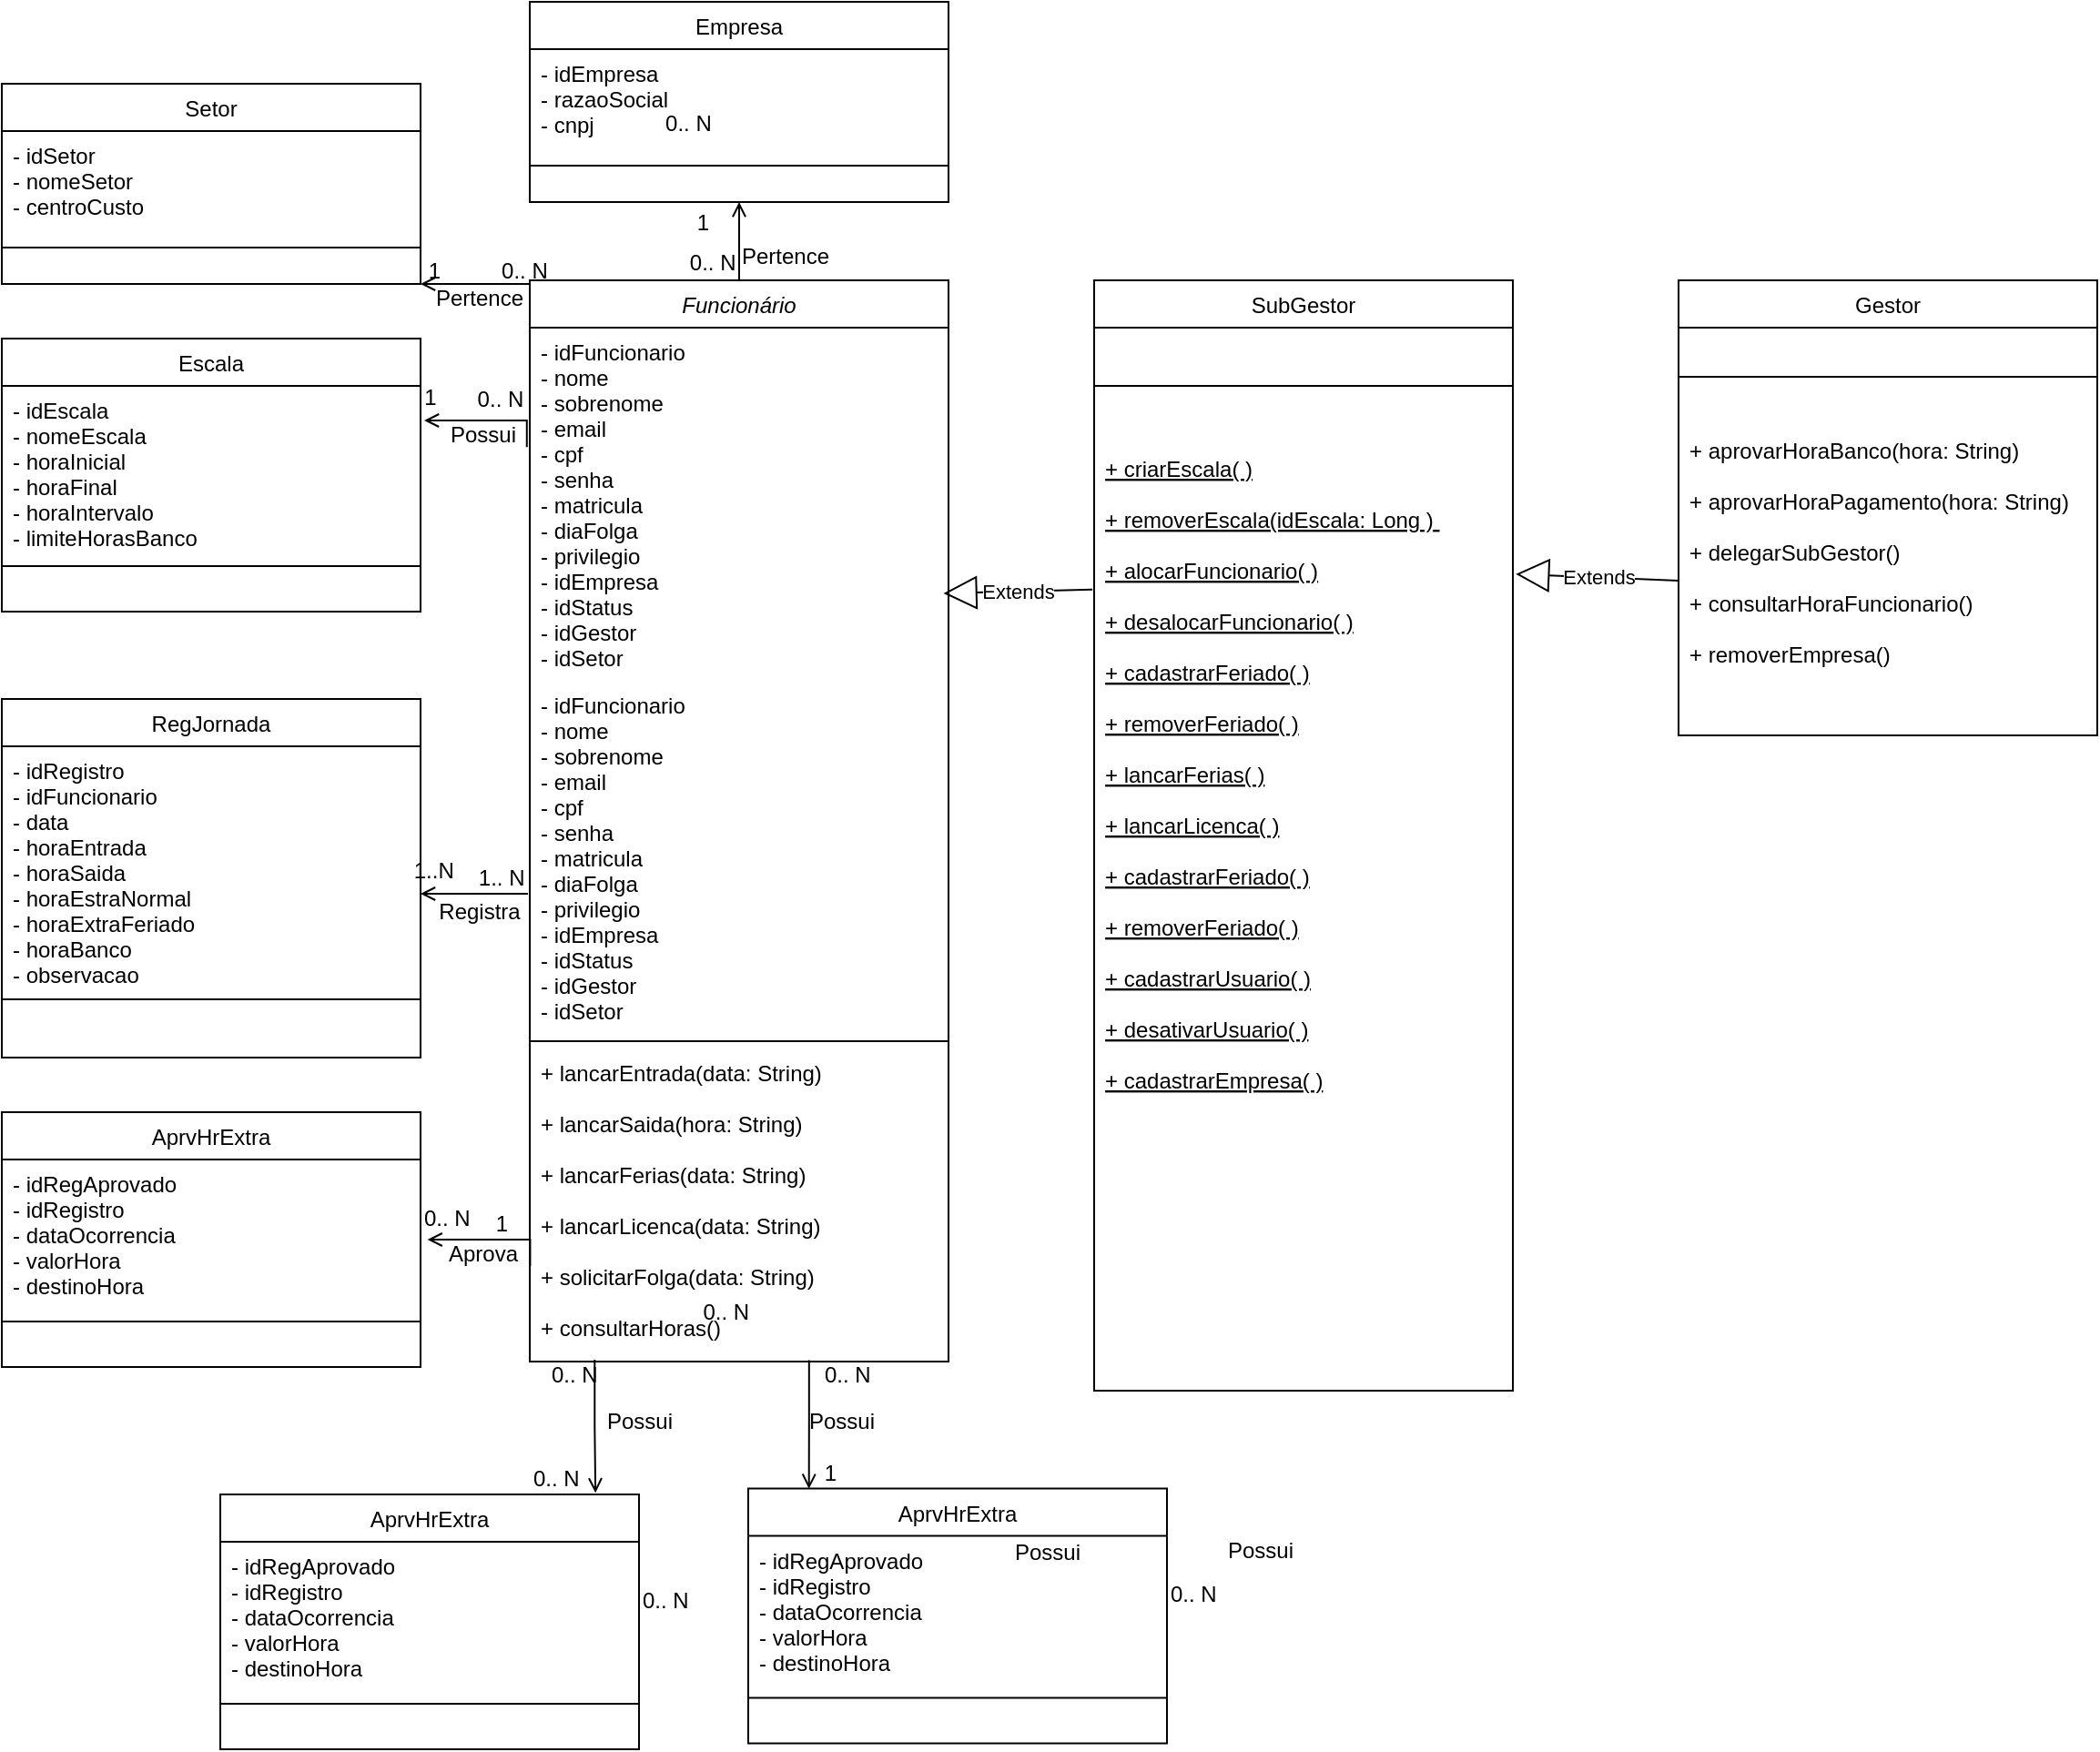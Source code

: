 <mxfile version="13.7.3" type="device"><diagram id="C5RBs43oDa-KdzZeNtuy" name="Page-1"><mxGraphModel dx="1422" dy="822" grid="0" gridSize="10" guides="1" tooltips="1" connect="1" arrows="1" fold="1" page="0" pageScale="1" pageWidth="827" pageHeight="1169" math="0" shadow="0"><root><mxCell id="WIyWlLk6GJQsqaUBKTNV-0"/><mxCell id="WIyWlLk6GJQsqaUBKTNV-1" parent="WIyWlLk6GJQsqaUBKTNV-0"/><mxCell id="zkfFHV4jXpPFQw0GAbJ--26" value="" style="endArrow=open;shadow=0;strokeWidth=1;rounded=0;endFill=1;edgeStyle=elbowEdgeStyle;elbow=vertical;entryX=0.5;entryY=1;entryDx=0;entryDy=0;exitX=0.5;exitY=0;exitDx=0;exitDy=0;" parent="WIyWlLk6GJQsqaUBKTNV-1" source="zkfFHV4jXpPFQw0GAbJ--0" target="zkfFHV4jXpPFQw0GAbJ--17" edge="1"><mxGeometry x="0.5" y="41" relative="1" as="geometry"><mxPoint x="495" y="210" as="sourcePoint"/><mxPoint x="344" y="266" as="targetPoint"/><mxPoint x="-40" y="32" as="offset"/><Array as="points"><mxPoint x="495" y="190"/><mxPoint x="394" y="266"/><mxPoint x="424" y="183"/></Array></mxGeometry></mxCell><mxCell id="zkfFHV4jXpPFQw0GAbJ--27" value="0.. N" style="resizable=0;align=left;verticalAlign=bottom;labelBackgroundColor=none;fontSize=12;" parent="zkfFHV4jXpPFQw0GAbJ--26" connectable="0" vertex="1"><mxGeometry x="-1" relative="1" as="geometry"><mxPoint x="-29.08" y="-1.03" as="offset"/></mxGeometry></mxCell><mxCell id="zkfFHV4jXpPFQw0GAbJ--28" value="1" style="resizable=0;align=right;verticalAlign=bottom;labelBackgroundColor=none;fontSize=12;" parent="zkfFHV4jXpPFQw0GAbJ--26" connectable="0" vertex="1"><mxGeometry x="1" relative="1" as="geometry"><mxPoint x="-15.0" y="19.86" as="offset"/></mxGeometry></mxCell><mxCell id="zkfFHV4jXpPFQw0GAbJ--29" value="Pertence&lt;br&gt;" style="text;html=1;resizable=0;points=[];;align=center;verticalAlign=middle;labelBackgroundColor=none;rounded=0;shadow=0;strokeWidth=1;fontSize=12;" parent="zkfFHV4jXpPFQw0GAbJ--26" vertex="1" connectable="0"><mxGeometry x="0.5" y="49" relative="1" as="geometry"><mxPoint x="74" y="19" as="offset"/></mxGeometry></mxCell><mxCell id="zkfFHV4jXpPFQw0GAbJ--0" value="Funcionário" style="swimlane;fontStyle=2;align=center;verticalAlign=top;childLayout=stackLayout;horizontal=1;startSize=26;horizontalStack=0;resizeParent=1;resizeLast=0;collapsible=1;marginBottom=0;rounded=0;shadow=0;strokeWidth=1;" parent="WIyWlLk6GJQsqaUBKTNV-1" vertex="1"><mxGeometry x="380" y="213" width="230" height="594" as="geometry"><mxRectangle x="230" y="140" width="160" height="26" as="alternateBounds"/></mxGeometry></mxCell><mxCell id="2-5WKOr7f_3vayHZ0w4X-18" value="0.. N" style="resizable=0;align=left;verticalAlign=bottom;labelBackgroundColor=none;fontSize=12;rotation=0;" parent="zkfFHV4jXpPFQw0GAbJ--0" connectable="0" vertex="1"><mxGeometry y="26" width="230" as="geometry"><mxPoint x="72.526" y="-103.619" as="offset"/></mxGeometry></mxCell><mxCell id="2-5WKOr7f_3vayHZ0w4X-16" value="- idFuncionario&#10;- nome&#10;- sobrenome&#10;- email&#10;- cpf&#10;- senha&#10;- matricula&#10;- diaFolga&#10;- privilegio&#10;- idEmpresa&#10;- idStatus&#10;- idGestor&#10;- idSetor&#10;" style="text;align=left;verticalAlign=top;spacingLeft=4;spacingRight=4;overflow=hidden;rotatable=0;points=[[0,0.5],[1,0.5]];portConstraint=eastwest;" parent="zkfFHV4jXpPFQw0GAbJ--0" vertex="1"><mxGeometry y="26" width="230" height="194" as="geometry"/></mxCell><mxCell id="zkfFHV4jXpPFQw0GAbJ--1" value="- idFuncionario&#10;- nome&#10;- sobrenome&#10;- email&#10;- cpf&#10;- senha&#10;- matricula&#10;- diaFolga&#10;- privilegio&#10;- idEmpresa&#10;- idStatus&#10;- idGestor&#10;- idSetor&#10;" style="text;align=left;verticalAlign=top;spacingLeft=4;spacingRight=4;overflow=hidden;rotatable=0;points=[[0,0.5],[1,0.5]];portConstraint=eastwest;" parent="zkfFHV4jXpPFQw0GAbJ--0" vertex="1"><mxGeometry y="220" width="230" height="194" as="geometry"/></mxCell><mxCell id="zkfFHV4jXpPFQw0GAbJ--4" value="" style="line;html=1;strokeWidth=1;align=left;verticalAlign=middle;spacingTop=-1;spacingLeft=3;spacingRight=3;rotatable=0;labelPosition=right;points=[];portConstraint=eastwest;" parent="zkfFHV4jXpPFQw0GAbJ--0" vertex="1"><mxGeometry y="414" width="230" height="8" as="geometry"/></mxCell><mxCell id="YddT41KF9alLqwYgBNXJ-0" value="+ lancarEntrada(data: String)&#10;&#10;+ lancarSaida(hora: String)&#10;&#10;+ lancarFerias(data: String)&#10;&#10;+ lancarLicenca(data: String)&#10;&#10;+ solicitarFolga(data: String)&#10;&#10;+ consultarHoras()" style="text;align=left;verticalAlign=top;spacingLeft=4;spacingRight=4;overflow=hidden;rotatable=0;points=[[0,0.5],[1,0.5]];portConstraint=eastwest;fontStyle=0" parent="zkfFHV4jXpPFQw0GAbJ--0" vertex="1"><mxGeometry y="422" width="230" height="172" as="geometry"/></mxCell><mxCell id="YddT41KF9alLqwYgBNXJ-9" value="0.. N" style="resizable=0;align=left;verticalAlign=bottom;labelBackgroundColor=none;fontSize=12;rotation=0;" parent="WIyWlLk6GJQsqaUBKTNV-1" connectable="0" vertex="1"><mxGeometry x="290" y="319.996" as="geometry"><mxPoint x="72.526" y="-103.619" as="offset"/></mxGeometry></mxCell><mxCell id="YddT41KF9alLqwYgBNXJ-10" value="1" style="resizable=0;align=right;verticalAlign=bottom;labelBackgroundColor=none;fontSize=12;rotation=0;" parent="WIyWlLk6GJQsqaUBKTNV-1" connectable="0" vertex="1"><mxGeometry x="290.004" y="260" as="geometry"><mxPoint x="42.49" y="-43.595" as="offset"/></mxGeometry></mxCell><mxCell id="zkfFHV4jXpPFQw0GAbJ--17" value="Empresa" style="swimlane;fontStyle=0;align=center;verticalAlign=top;childLayout=stackLayout;horizontal=1;startSize=26;horizontalStack=0;resizeParent=1;resizeLast=0;collapsible=1;marginBottom=0;rounded=0;shadow=0;strokeWidth=1;" parent="WIyWlLk6GJQsqaUBKTNV-1" vertex="1"><mxGeometry x="380" y="60" width="230" height="110" as="geometry"><mxRectangle x="550" y="140" width="160" height="26" as="alternateBounds"/></mxGeometry></mxCell><mxCell id="zkfFHV4jXpPFQw0GAbJ--18" value="- idEmpresa&#10;- razaoSocial&#10;- cnpj" style="text;align=left;verticalAlign=top;spacingLeft=4;spacingRight=4;overflow=hidden;rotatable=0;points=[[0,0.5],[1,0.5]];portConstraint=eastwest;" parent="zkfFHV4jXpPFQw0GAbJ--17" vertex="1"><mxGeometry y="26" width="230" height="54" as="geometry"/></mxCell><mxCell id="zkfFHV4jXpPFQw0GAbJ--23" value="" style="line;html=1;strokeWidth=1;align=left;verticalAlign=middle;spacingTop=-1;spacingLeft=3;spacingRight=3;rotatable=0;labelPosition=right;points=[];portConstraint=eastwest;" parent="zkfFHV4jXpPFQw0GAbJ--17" vertex="1"><mxGeometry y="80" width="230" height="20" as="geometry"/></mxCell><mxCell id="YddT41KF9alLqwYgBNXJ-11" value="Setor" style="swimlane;fontStyle=0;align=center;verticalAlign=top;childLayout=stackLayout;horizontal=1;startSize=26;horizontalStack=0;resizeParent=1;resizeLast=0;collapsible=1;marginBottom=0;rounded=0;shadow=0;strokeWidth=1;" parent="WIyWlLk6GJQsqaUBKTNV-1" vertex="1"><mxGeometry x="90" y="105" width="230" height="110" as="geometry"><mxRectangle x="550" y="140" width="160" height="26" as="alternateBounds"/></mxGeometry></mxCell><mxCell id="YddT41KF9alLqwYgBNXJ-12" value="- idSetor&#10;- nomeSetor&#10;- centroCusto" style="text;align=left;verticalAlign=top;spacingLeft=4;spacingRight=4;overflow=hidden;rotatable=0;points=[[0,0.5],[1,0.5]];portConstraint=eastwest;" parent="YddT41KF9alLqwYgBNXJ-11" vertex="1"><mxGeometry y="26" width="230" height="54" as="geometry"/></mxCell><mxCell id="YddT41KF9alLqwYgBNXJ-13" value="" style="line;html=1;strokeWidth=1;align=left;verticalAlign=middle;spacingTop=-1;spacingLeft=3;spacingRight=3;rotatable=0;labelPosition=right;points=[];portConstraint=eastwest;" parent="YddT41KF9alLqwYgBNXJ-11" vertex="1"><mxGeometry y="80" width="230" height="20" as="geometry"/></mxCell><mxCell id="2-5WKOr7f_3vayHZ0w4X-1" value="Escala" style="swimlane;fontStyle=0;align=center;verticalAlign=top;childLayout=stackLayout;horizontal=1;startSize=26;horizontalStack=0;resizeParent=1;resizeLast=0;collapsible=1;marginBottom=0;rounded=0;shadow=0;strokeWidth=1;" parent="WIyWlLk6GJQsqaUBKTNV-1" vertex="1"><mxGeometry x="90" y="245" width="230" height="150" as="geometry"><mxRectangle x="550" y="140" width="160" height="26" as="alternateBounds"/></mxGeometry></mxCell><mxCell id="2-5WKOr7f_3vayHZ0w4X-2" value="- idEscala&#10;- nomeEscala&#10;- horaInicial&#10;- horaFinal&#10;- horaIntervalo&#10;- limiteHorasBanco" style="text;align=left;verticalAlign=top;spacingLeft=4;spacingRight=4;overflow=hidden;rotatable=0;points=[[0,0.5],[1,0.5]];portConstraint=eastwest;" parent="2-5WKOr7f_3vayHZ0w4X-1" vertex="1"><mxGeometry y="26" width="230" height="94" as="geometry"/></mxCell><mxCell id="2-5WKOr7f_3vayHZ0w4X-3" value="" style="line;html=1;strokeWidth=1;align=left;verticalAlign=middle;spacingTop=-1;spacingLeft=3;spacingRight=3;rotatable=0;labelPosition=right;points=[];portConstraint=eastwest;" parent="2-5WKOr7f_3vayHZ0w4X-1" vertex="1"><mxGeometry y="120" width="230" height="10" as="geometry"/></mxCell><mxCell id="2-5WKOr7f_3vayHZ0w4X-20" value="Pertence&lt;br&gt;" style="text;html=1;resizable=0;points=[];;align=center;verticalAlign=middle;labelBackgroundColor=none;rounded=0;shadow=0;strokeWidth=1;fontSize=12;" parent="WIyWlLk6GJQsqaUBKTNV-1" vertex="1" connectable="0"><mxGeometry x="352" y="223" as="geometry"/></mxCell><mxCell id="2-5WKOr7f_3vayHZ0w4X-21" value="Possui&lt;br&gt;" style="text;html=1;resizable=0;points=[];;align=center;verticalAlign=middle;labelBackgroundColor=none;rounded=0;shadow=0;strokeWidth=1;fontSize=12;" parent="WIyWlLk6GJQsqaUBKTNV-1" vertex="1" connectable="0"><mxGeometry x="352" y="260" as="geometry"><mxPoint x="2" y="38" as="offset"/></mxGeometry></mxCell><mxCell id="2-5WKOr7f_3vayHZ0w4X-22" value="" style="endArrow=open;shadow=0;strokeWidth=1;rounded=0;endFill=1;edgeStyle=elbowEdgeStyle;elbow=vertical;exitX=-0.007;exitY=0.338;exitDx=0;exitDy=0;exitPerimeter=0;" parent="WIyWlLk6GJQsqaUBKTNV-1" source="2-5WKOr7f_3vayHZ0w4X-16" edge="1"><mxGeometry x="0.5" y="41" relative="1" as="geometry"><mxPoint x="350" y="283.0" as="sourcePoint"/><mxPoint x="322" y="290" as="targetPoint"/><mxPoint x="-40" y="32" as="offset"/><Array as="points"><mxPoint x="350" y="290"/><mxPoint x="249" y="336"/><mxPoint x="279" y="253"/></Array></mxGeometry></mxCell><mxCell id="2-5WKOr7f_3vayHZ0w4X-23" value="0.. N" style="resizable=0;align=left;verticalAlign=bottom;labelBackgroundColor=none;fontSize=12;" parent="2-5WKOr7f_3vayHZ0w4X-22" connectable="0" vertex="1"><mxGeometry x="-1" relative="1" as="geometry"><mxPoint x="-29.08" y="-17.8" as="offset"/></mxGeometry></mxCell><mxCell id="2-5WKOr7f_3vayHZ0w4X-24" value="1" style="resizable=0;align=right;verticalAlign=bottom;labelBackgroundColor=none;fontSize=12;" parent="2-5WKOr7f_3vayHZ0w4X-22" connectable="0" vertex="1"><mxGeometry x="1" relative="1" as="geometry"><mxPoint x="8.39" y="-3.81" as="offset"/></mxGeometry></mxCell><mxCell id="2-5WKOr7f_3vayHZ0w4X-26" value="" style="endArrow=open;shadow=0;strokeWidth=1;rounded=0;endFill=1;edgeStyle=elbowEdgeStyle;elbow=vertical;entryX=1;entryY=1;entryDx=0;entryDy=0;exitX=0;exitY=0;exitDx=0;exitDy=0;" parent="WIyWlLk6GJQsqaUBKTNV-1" source="zkfFHV4jXpPFQw0GAbJ--0" target="YddT41KF9alLqwYgBNXJ-11" edge="1"><mxGeometry x="0.5" y="41" relative="1" as="geometry"><mxPoint x="370" y="203.0" as="sourcePoint"/><mxPoint x="370" y="160" as="targetPoint"/><mxPoint x="-40" y="32" as="offset"/><Array as="points"><mxPoint x="350" y="215"/><mxPoint x="269" y="256"/><mxPoint x="299" y="173"/></Array></mxGeometry></mxCell><mxCell id="2-5WKOr7f_3vayHZ0w4X-34" value="Extends" style="endArrow=block;endSize=16;endFill=0;html=1;entryX=0.988;entryY=0;entryDx=0;entryDy=0;entryPerimeter=0;exitX=-0.004;exitY=0.216;exitDx=0;exitDy=0;exitPerimeter=0;" parent="WIyWlLk6GJQsqaUBKTNV-1" source="YddT41KF9alLqwYgBNXJ-1" edge="1"><mxGeometry width="160" relative="1" as="geometry"><mxPoint x="683" y="385" as="sourcePoint"/><mxPoint x="607.24" y="385" as="targetPoint"/></mxGeometry></mxCell><mxCell id="2-5WKOr7f_3vayHZ0w4X-35" value="Extends" style="endArrow=block;endSize=16;endFill=0;html=1;entryX=1.007;entryY=0.193;entryDx=0;entryDy=0;entryPerimeter=0;exitX=0;exitY=0.5;exitDx=0;exitDy=0;" parent="WIyWlLk6GJQsqaUBKTNV-1" source="YddT41KF9alLqwYgBNXJ-8" target="YddT41KF9alLqwYgBNXJ-1" edge="1"><mxGeometry width="160" relative="1" as="geometry"><mxPoint x="650" y="530" as="sourcePoint"/><mxPoint x="617.24" y="395" as="targetPoint"/></mxGeometry></mxCell><mxCell id="zkfFHV4jXpPFQw0GAbJ--13" value="Gestor&#10;" style="swimlane;fontStyle=0;align=center;verticalAlign=top;childLayout=stackLayout;horizontal=1;startSize=26;horizontalStack=0;resizeParent=1;resizeLast=0;collapsible=1;marginBottom=0;rounded=0;shadow=0;strokeWidth=1;" parent="WIyWlLk6GJQsqaUBKTNV-1" vertex="1"><mxGeometry x="1011" y="213" width="230" height="250" as="geometry"><mxRectangle x="340" y="380" width="170" height="26" as="alternateBounds"/></mxGeometry></mxCell><mxCell id="zkfFHV4jXpPFQw0GAbJ--15" value="" style="line;html=1;strokeWidth=1;align=left;verticalAlign=middle;spacingTop=-1;spacingLeft=3;spacingRight=3;rotatable=0;labelPosition=right;points=[];portConstraint=eastwest;" parent="zkfFHV4jXpPFQw0GAbJ--13" vertex="1"><mxGeometry y="26" width="230" height="54" as="geometry"/></mxCell><mxCell id="YddT41KF9alLqwYgBNXJ-8" value="+ aprovarHoraBanco(hora: String)&#10;&#10;+ aprovarHoraPagamento(hora: String)&#10;&#10;+ delegarSubGestor()&#10;&#10;+ consultarHoraFuncionario()&#10;&#10;+ removerEmpresa()&#10;" style="text;align=left;verticalAlign=top;spacingLeft=4;spacingRight=4;overflow=hidden;rotatable=0;points=[[0,0.5],[1,0.5]];portConstraint=eastwest;fontStyle=0" parent="zkfFHV4jXpPFQw0GAbJ--13" vertex="1"><mxGeometry y="80" width="230" height="170" as="geometry"/></mxCell><mxCell id="zkfFHV4jXpPFQw0GAbJ--6" value="SubGestor" style="swimlane;fontStyle=0;align=center;verticalAlign=top;childLayout=stackLayout;horizontal=1;startSize=26;horizontalStack=0;resizeParent=1;resizeLast=0;collapsible=1;marginBottom=0;rounded=0;shadow=0;strokeWidth=1;" parent="WIyWlLk6GJQsqaUBKTNV-1" vertex="1"><mxGeometry x="690" y="213" width="230" height="610" as="geometry"><mxRectangle x="130" y="380" width="160" height="26" as="alternateBounds"/></mxGeometry></mxCell><mxCell id="zkfFHV4jXpPFQw0GAbJ--9" value="" style="line;html=1;strokeWidth=1;align=left;verticalAlign=middle;spacingTop=-1;spacingLeft=3;spacingRight=3;rotatable=0;labelPosition=right;points=[];portConstraint=eastwest;" parent="zkfFHV4jXpPFQw0GAbJ--6" vertex="1"><mxGeometry y="26" width="230" height="64" as="geometry"/></mxCell><mxCell id="YddT41KF9alLqwYgBNXJ-1" value="+ criarEscala( )&#10;&#10;+ removerEscala(idEscala: Long ) &#10;&#10;+ alocarFuncionario( )&#10;&#10;+ desalocarFuncionario( )&#10;&#10;+ cadastrarFeriado( )&#10;&#10;+ removerFeriado( )&#10;&#10;+ lancarFerias( )&#10;&#10;+ lancarLicenca( )&#10;&#10;+ cadastrarFeriado( )&#10;&#10;+ removerFeriado( )&#10;&#10;+ cadastrarUsuario( )&#10;&#10;+ desativarUsuario( )&#10;&#10;+ cadastrarEmpresa( )&#10;&#10;" style="text;align=left;verticalAlign=top;spacingLeft=4;spacingRight=4;overflow=hidden;rotatable=0;points=[[0,0.5],[1,0.5]];portConstraint=eastwest;fontStyle=4" parent="zkfFHV4jXpPFQw0GAbJ--6" vertex="1"><mxGeometry y="90" width="230" height="370" as="geometry"/></mxCell><mxCell id="2-5WKOr7f_3vayHZ0w4X-7" value="RegJornada" style="swimlane;fontStyle=0;align=center;verticalAlign=top;childLayout=stackLayout;horizontal=1;startSize=26;horizontalStack=0;resizeParent=1;resizeLast=0;collapsible=1;marginBottom=0;rounded=0;shadow=0;strokeWidth=1;" parent="WIyWlLk6GJQsqaUBKTNV-1" vertex="1"><mxGeometry x="90" y="443" width="230" height="197" as="geometry"><mxRectangle x="550" y="140" width="160" height="26" as="alternateBounds"/></mxGeometry></mxCell><mxCell id="2-5WKOr7f_3vayHZ0w4X-8" value="- idRegistro&#10;- idFuncionario&#10;- data&#10;- horaEntrada&#10;- horaSaida&#10;- horaEstraNormal&#10;- horaExtraFeriado&#10;- horaBanco&#10;- observacao" style="text;align=left;verticalAlign=top;spacingLeft=4;spacingRight=4;overflow=hidden;rotatable=0;points=[[0,0.5],[1,0.5]];portConstraint=eastwest;" parent="2-5WKOr7f_3vayHZ0w4X-7" vertex="1"><mxGeometry y="26" width="230" height="134" as="geometry"/></mxCell><mxCell id="2-5WKOr7f_3vayHZ0w4X-9" value="" style="line;html=1;strokeWidth=1;align=left;verticalAlign=middle;spacingTop=-1;spacingLeft=3;spacingRight=3;rotatable=0;labelPosition=right;points=[];portConstraint=eastwest;" parent="2-5WKOr7f_3vayHZ0w4X-7" vertex="1"><mxGeometry y="160" width="230" height="10" as="geometry"/></mxCell><mxCell id="2-5WKOr7f_3vayHZ0w4X-36" value="" style="endArrow=open;shadow=0;strokeWidth=1;rounded=0;endFill=1;edgeStyle=elbowEdgeStyle;elbow=vertical;" parent="WIyWlLk6GJQsqaUBKTNV-1" edge="1"><mxGeometry x="0.5" y="41" relative="1" as="geometry"><mxPoint x="379" y="550" as="sourcePoint"/><mxPoint x="320" y="550" as="targetPoint"/><mxPoint x="-40" y="32" as="offset"/><Array as="points"><mxPoint x="348" y="550"/><mxPoint x="247" y="596"/><mxPoint x="277" y="513"/></Array></mxGeometry></mxCell><mxCell id="2-5WKOr7f_3vayHZ0w4X-37" value="1.. N" style="resizable=0;align=left;verticalAlign=bottom;labelBackgroundColor=none;fontSize=12;" parent="2-5WKOr7f_3vayHZ0w4X-36" connectable="0" vertex="1"><mxGeometry x="-1" relative="1" as="geometry"><mxPoint x="-29.08" as="offset"/></mxGeometry></mxCell><mxCell id="2-5WKOr7f_3vayHZ0w4X-38" value="1..N&#10;" style="resizable=0;align=right;verticalAlign=bottom;labelBackgroundColor=none;fontSize=12;" parent="2-5WKOr7f_3vayHZ0w4X-36" connectable="0" vertex="1"><mxGeometry x="1" relative="1" as="geometry"><mxPoint x="19.86" y="10.0" as="offset"/></mxGeometry></mxCell><mxCell id="2-5WKOr7f_3vayHZ0w4X-40" value="Registra" style="text;html=1;resizable=0;points=[];;align=center;verticalAlign=middle;labelBackgroundColor=none;rounded=0;shadow=0;strokeWidth=1;fontSize=12;" parent="WIyWlLk6GJQsqaUBKTNV-1" vertex="1" connectable="0"><mxGeometry x="352" y="560" as="geometry"/></mxCell><mxCell id="2-5WKOr7f_3vayHZ0w4X-41" value="AprvHrExtra" style="swimlane;fontStyle=0;align=center;verticalAlign=top;childLayout=stackLayout;horizontal=1;startSize=26;horizontalStack=0;resizeParent=1;resizeLast=0;collapsible=1;marginBottom=0;rounded=0;shadow=0;strokeWidth=1;" parent="WIyWlLk6GJQsqaUBKTNV-1" vertex="1"><mxGeometry x="90" y="670" width="230" height="140" as="geometry"><mxRectangle x="550" y="140" width="160" height="26" as="alternateBounds"/></mxGeometry></mxCell><mxCell id="2-5WKOr7f_3vayHZ0w4X-42" value="- idRegAprovado&#10;- idRegistro&#10;- dataOcorrencia&#10;- valorHora&#10;- destinoHora" style="text;align=left;verticalAlign=top;spacingLeft=4;spacingRight=4;overflow=hidden;rotatable=0;points=[[0,0.5],[1,0.5]];portConstraint=eastwest;" parent="2-5WKOr7f_3vayHZ0w4X-41" vertex="1"><mxGeometry y="26" width="230" height="84" as="geometry"/></mxCell><mxCell id="2-5WKOr7f_3vayHZ0w4X-43" value="" style="line;html=1;strokeWidth=1;align=left;verticalAlign=middle;spacingTop=-1;spacingLeft=3;spacingRight=3;rotatable=0;labelPosition=right;points=[];portConstraint=eastwest;" parent="2-5WKOr7f_3vayHZ0w4X-41" vertex="1"><mxGeometry y="110" width="230" height="10" as="geometry"/></mxCell><mxCell id="2-5WKOr7f_3vayHZ0w4X-47" value="" style="endArrow=open;shadow=0;strokeWidth=1;rounded=0;endFill=1;edgeStyle=elbowEdgeStyle;elbow=vertical;exitX=-0.007;exitY=0.338;exitDx=0;exitDy=0;exitPerimeter=0;" parent="WIyWlLk6GJQsqaUBKTNV-1" edge="1"><mxGeometry x="0.5" y="41" relative="1" as="geometry"><mxPoint x="380.2" y="754.572" as="sourcePoint"/><mxPoint x="323.81" y="740" as="targetPoint"/><mxPoint x="-40" y="32" as="offset"/><Array as="points"><mxPoint x="351.81" y="740"/><mxPoint x="250.81" y="786"/><mxPoint x="280.81" y="703"/></Array></mxGeometry></mxCell><mxCell id="2-5WKOr7f_3vayHZ0w4X-48" value="0.. N" style="resizable=0;align=left;verticalAlign=bottom;labelBackgroundColor=none;fontSize=12;" parent="2-5WKOr7f_3vayHZ0w4X-47" connectable="0" vertex="1"><mxGeometry x="-1" relative="1" as="geometry"><mxPoint x="-60.2" y="-17.8" as="offset"/></mxGeometry></mxCell><mxCell id="2-5WKOr7f_3vayHZ0w4X-49" value="1" style="resizable=0;align=right;verticalAlign=bottom;labelBackgroundColor=none;fontSize=12;" parent="2-5WKOr7f_3vayHZ0w4X-47" connectable="0" vertex="1"><mxGeometry x="1" relative="1" as="geometry"><mxPoint x="45.82" as="offset"/></mxGeometry></mxCell><mxCell id="2-5WKOr7f_3vayHZ0w4X-50" value="Possui&lt;br&gt;" style="text;html=1;resizable=0;points=[];;align=center;verticalAlign=middle;labelBackgroundColor=none;rounded=0;shadow=0;strokeWidth=1;fontSize=12;" parent="2-5WKOr7f_3vayHZ0w4X-47" vertex="1" connectable="0"><mxGeometry x="0.5" y="49" relative="1" as="geometry"><mxPoint x="208.56" y="51" as="offset"/></mxGeometry></mxCell><mxCell id="2-5WKOr7f_3vayHZ0w4X-51" value="Aprova" style="text;html=1;resizable=0;points=[];;align=center;verticalAlign=middle;labelBackgroundColor=none;rounded=0;shadow=0;strokeWidth=1;fontSize=12;" parent="WIyWlLk6GJQsqaUBKTNV-1" vertex="1" connectable="0"><mxGeometry x="376" y="539.5" as="geometry"><mxPoint x="-22" y="208" as="offset"/></mxGeometry></mxCell><mxCell id="2-5WKOr7f_3vayHZ0w4X-55" value="0.. N" style="resizable=0;align=left;verticalAlign=bottom;labelBackgroundColor=none;fontSize=12;" parent="WIyWlLk6GJQsqaUBKTNV-1" connectable="0" vertex="1"><mxGeometry x="440.0" y="946.772" as="geometry"/></mxCell><mxCell id="2-5WKOr7f_3vayHZ0w4X-52" value="AprvHrExtra" style="swimlane;fontStyle=0;align=center;verticalAlign=top;childLayout=stackLayout;horizontal=1;startSize=26;horizontalStack=0;resizeParent=1;resizeLast=0;collapsible=1;marginBottom=0;rounded=0;shadow=0;strokeWidth=1;" parent="WIyWlLk6GJQsqaUBKTNV-1" vertex="1"><mxGeometry x="210" y="880" width="230" height="140" as="geometry"><mxRectangle x="550" y="140" width="160" height="26" as="alternateBounds"/></mxGeometry></mxCell><mxCell id="2-5WKOr7f_3vayHZ0w4X-53" value="- idRegAprovado&#10;- idRegistro&#10;- dataOcorrencia&#10;- valorHora&#10;- destinoHora" style="text;align=left;verticalAlign=top;spacingLeft=4;spacingRight=4;overflow=hidden;rotatable=0;points=[[0,0.5],[1,0.5]];portConstraint=eastwest;" parent="2-5WKOr7f_3vayHZ0w4X-52" vertex="1"><mxGeometry y="26" width="230" height="84" as="geometry"/></mxCell><mxCell id="2-5WKOr7f_3vayHZ0w4X-54" value="" style="line;html=1;strokeWidth=1;align=left;verticalAlign=middle;spacingTop=-1;spacingLeft=3;spacingRight=3;rotatable=0;labelPosition=right;points=[];portConstraint=eastwest;" parent="2-5WKOr7f_3vayHZ0w4X-52" vertex="1"><mxGeometry y="110" width="230" height="10" as="geometry"/></mxCell><mxCell id="2-5WKOr7f_3vayHZ0w4X-59" value="0.. N" style="resizable=0;align=left;verticalAlign=bottom;labelBackgroundColor=none;fontSize=12;" parent="WIyWlLk6GJQsqaUBKTNV-1" connectable="0" vertex="1"><mxGeometry x="730.0" y="943.542" as="geometry"/></mxCell><mxCell id="2-5WKOr7f_3vayHZ0w4X-56" value="AprvHrExtra" style="swimlane;fontStyle=0;align=center;verticalAlign=top;childLayout=stackLayout;horizontal=1;startSize=26;horizontalStack=0;resizeParent=1;resizeLast=0;collapsible=1;marginBottom=0;rounded=0;shadow=0;strokeWidth=1;" parent="WIyWlLk6GJQsqaUBKTNV-1" vertex="1"><mxGeometry x="500" y="876.77" width="230" height="140" as="geometry"><mxRectangle x="550" y="140" width="160" height="26" as="alternateBounds"/></mxGeometry></mxCell><mxCell id="2-5WKOr7f_3vayHZ0w4X-57" value="- idRegAprovado&#10;- idRegistro&#10;- dataOcorrencia&#10;- valorHora&#10;- destinoHora" style="text;align=left;verticalAlign=top;spacingLeft=4;spacingRight=4;overflow=hidden;rotatable=0;points=[[0,0.5],[1,0.5]];portConstraint=eastwest;" parent="2-5WKOr7f_3vayHZ0w4X-56" vertex="1"><mxGeometry y="26" width="230" height="84" as="geometry"/></mxCell><mxCell id="2-5WKOr7f_3vayHZ0w4X-58" value="" style="line;html=1;strokeWidth=1;align=left;verticalAlign=middle;spacingTop=-1;spacingLeft=3;spacingRight=3;rotatable=0;labelPosition=right;points=[];portConstraint=eastwest;" parent="2-5WKOr7f_3vayHZ0w4X-56" vertex="1"><mxGeometry y="110" width="230" height="10" as="geometry"/></mxCell><mxCell id="2-5WKOr7f_3vayHZ0w4X-60" value="Possui&lt;br&gt;" style="text;html=1;resizable=0;points=[];;align=center;verticalAlign=middle;labelBackgroundColor=none;rounded=0;shadow=0;strokeWidth=1;fontSize=12;" parent="WIyWlLk6GJQsqaUBKTNV-1" vertex="1" connectable="0"><mxGeometry x="440.001" y="840" as="geometry"/></mxCell><mxCell id="2-5WKOr7f_3vayHZ0w4X-64" value="" style="endArrow=open;shadow=0;strokeWidth=1;rounded=0;endFill=1;edgeStyle=elbowEdgeStyle;elbow=vertical;exitX=0.155;exitY=0.994;exitDx=0;exitDy=0;exitPerimeter=0;entryX=0.896;entryY=-0.006;entryDx=0;entryDy=0;entryPerimeter=0;" parent="WIyWlLk6GJQsqaUBKTNV-1" source="YddT41KF9alLqwYgBNXJ-0" target="2-5WKOr7f_3vayHZ0w4X-52" edge="1"><mxGeometry x="0.5" y="41" relative="1" as="geometry"><mxPoint x="424.01" y="810.784" as="sourcePoint"/><mxPoint x="415" y="879" as="targetPoint"/><mxPoint x="-40" y="32" as="offset"/><Array as="points"/></mxGeometry></mxCell><mxCell id="2-5WKOr7f_3vayHZ0w4X-65" value="0.. N" style="resizable=0;align=left;verticalAlign=bottom;labelBackgroundColor=none;fontSize=12;" parent="2-5WKOr7f_3vayHZ0w4X-64" connectable="0" vertex="1"><mxGeometry x="-1" relative="1" as="geometry"><mxPoint x="-35.65" y="74.03" as="offset"/></mxGeometry></mxCell><mxCell id="2-5WKOr7f_3vayHZ0w4X-67" value="Possui&lt;br&gt;" style="text;html=1;resizable=0;points=[];;align=center;verticalAlign=middle;labelBackgroundColor=none;rounded=0;shadow=0;strokeWidth=1;fontSize=12;" parent="2-5WKOr7f_3vayHZ0w4X-64" vertex="1" connectable="0"><mxGeometry x="0.5" y="49" relative="1" as="geometry"><mxPoint x="198.17" y="51" as="offset"/></mxGeometry></mxCell><mxCell id="2-5WKOr7f_3vayHZ0w4X-68" value="" style="endArrow=open;shadow=0;strokeWidth=1;rounded=0;endFill=1;edgeStyle=elbowEdgeStyle;elbow=vertical;entryX=0.145;entryY=0.001;entryDx=0;entryDy=0;entryPerimeter=0;exitX=0.667;exitY=0.996;exitDx=0;exitDy=0;exitPerimeter=0;" parent="WIyWlLk6GJQsqaUBKTNV-1" source="YddT41KF9alLqwYgBNXJ-0" target="2-5WKOr7f_3vayHZ0w4X-56" edge="1"><mxGeometry x="0.5" y="41" relative="1" as="geometry"><mxPoint x="460" y="830" as="sourcePoint"/><mxPoint x="430.91" y="891.12" as="targetPoint"/><mxPoint x="-40" y="32" as="offset"/><Array as="points"/></mxGeometry></mxCell><mxCell id="2-5WKOr7f_3vayHZ0w4X-69" value="0.. N" style="resizable=0;align=left;verticalAlign=bottom;labelBackgroundColor=none;fontSize=12;" parent="2-5WKOr7f_3vayHZ0w4X-68" connectable="0" vertex="1"><mxGeometry x="-1" relative="1" as="geometry"><mxPoint x="-60.2" y="-17.8" as="offset"/></mxGeometry></mxCell><mxCell id="2-5WKOr7f_3vayHZ0w4X-70" value="1" style="resizable=0;align=right;verticalAlign=bottom;labelBackgroundColor=none;fontSize=12;" parent="2-5WKOr7f_3vayHZ0w4X-68" connectable="0" vertex="1"><mxGeometry x="1" relative="1" as="geometry"><mxPoint x="16.65" as="offset"/></mxGeometry></mxCell><mxCell id="2-5WKOr7f_3vayHZ0w4X-71" value="Possui&lt;br&gt;" style="text;html=1;resizable=0;points=[];;align=center;verticalAlign=middle;labelBackgroundColor=none;rounded=0;shadow=0;strokeWidth=1;fontSize=12;" parent="2-5WKOr7f_3vayHZ0w4X-68" vertex="1" connectable="0"><mxGeometry x="0.5" y="49" relative="1" as="geometry"><mxPoint x="198.17" y="51" as="offset"/></mxGeometry></mxCell><mxCell id="2-5WKOr7f_3vayHZ0w4X-72" value="0.. N" style="resizable=0;align=left;verticalAlign=bottom;labelBackgroundColor=none;fontSize=12;" parent="WIyWlLk6GJQsqaUBKTNV-1" connectable="0" vertex="1"><mxGeometry x="390" y="822.998" as="geometry"/></mxCell><mxCell id="2-5WKOr7f_3vayHZ0w4X-73" value="0.. N" style="resizable=0;align=left;verticalAlign=bottom;labelBackgroundColor=none;fontSize=12;" parent="WIyWlLk6GJQsqaUBKTNV-1" connectable="0" vertex="1"><mxGeometry x="540" y="822.998" as="geometry"/></mxCell></root></mxGraphModel></diagram></mxfile>